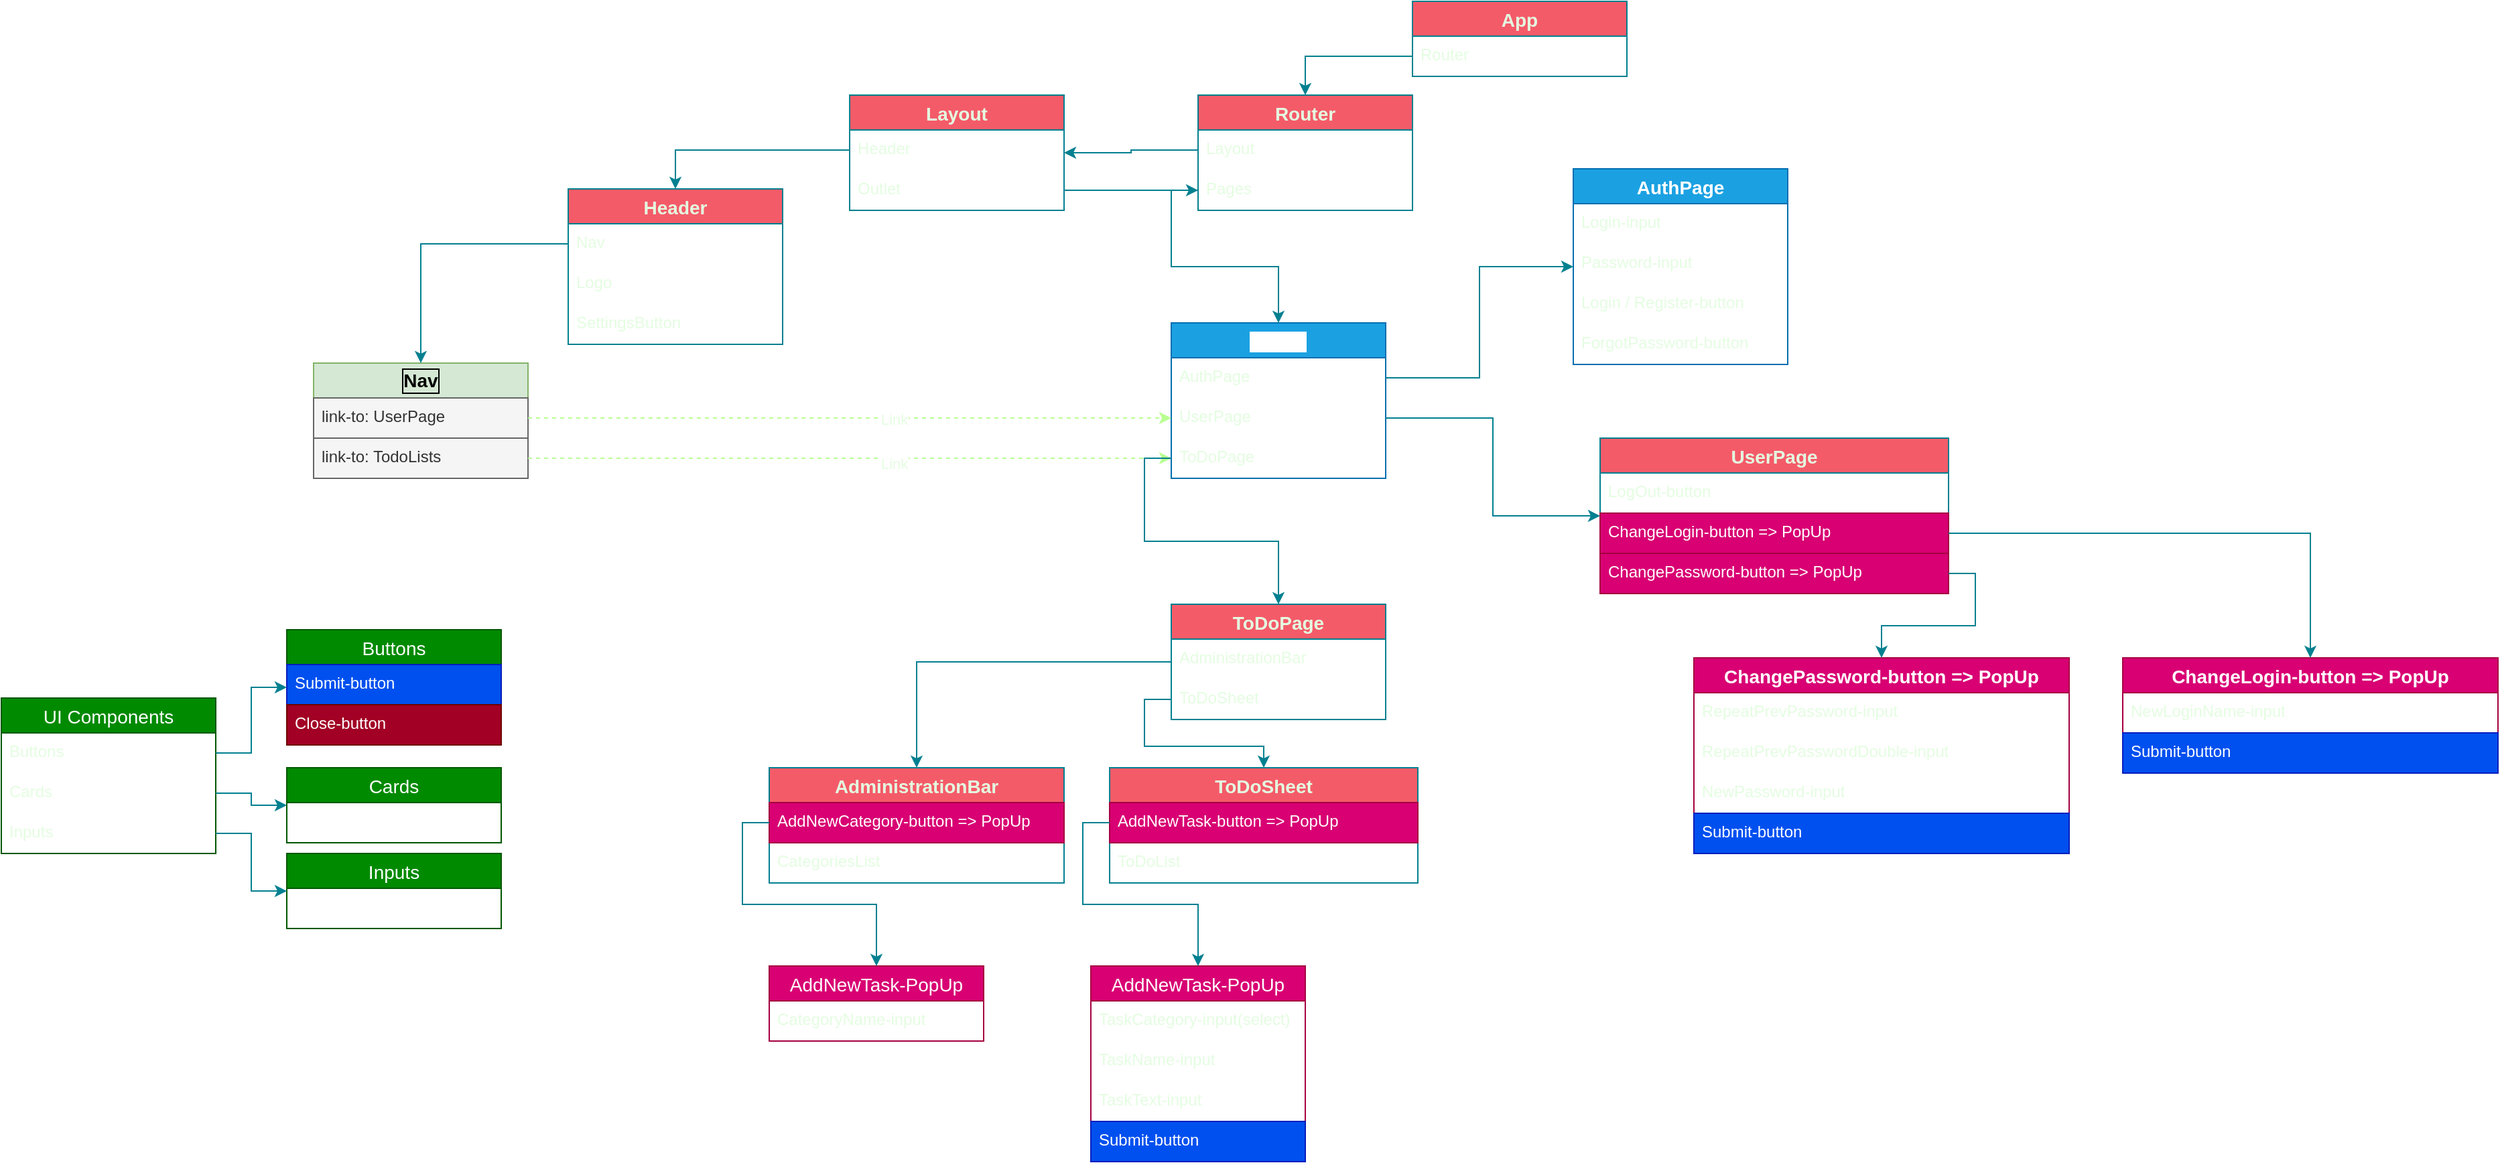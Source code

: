 <mxfile version="21.3.8" type="github">
  <diagram name="Страница 1" id="6tXET_UQnHRXLjtFdIph">
    <mxGraphModel dx="2261" dy="756" grid="1" gridSize="10" guides="1" tooltips="1" connect="1" arrows="1" fold="1" page="1" pageScale="1" pageWidth="827" pageHeight="1169" math="0" shadow="0">
      <root>
        <mxCell id="0" />
        <mxCell id="1" parent="0" />
        <mxCell id="IGXPedK8rDx9fx1_-4YQ-31" value="App" style="swimlane;fontStyle=1;childLayout=stackLayout;horizontal=1;startSize=26;horizontalStack=0;resizeParent=1;resizeParentMax=0;resizeLast=0;collapsible=1;marginBottom=0;align=center;fontSize=14;labelBackgroundColor=none;fillColor=#F45B69;strokeColor=#028090;fontColor=#E4FDE1;" vertex="1" parent="1">
          <mxGeometry x="640" y="30" width="160" height="56" as="geometry" />
        </mxCell>
        <mxCell id="IGXPedK8rDx9fx1_-4YQ-34" value="Router" style="text;strokeColor=none;fillColor=none;spacingLeft=4;spacingRight=4;overflow=hidden;rotatable=0;points=[[0,0.5],[1,0.5]];portConstraint=eastwest;fontSize=12;whiteSpace=wrap;html=1;labelBackgroundColor=none;fontColor=#E4FDE1;" vertex="1" parent="IGXPedK8rDx9fx1_-4YQ-31">
          <mxGeometry y="26" width="160" height="30" as="geometry" />
        </mxCell>
        <mxCell id="IGXPedK8rDx9fx1_-4YQ-39" value="Router" style="swimlane;fontStyle=1;childLayout=stackLayout;horizontal=1;startSize=26;horizontalStack=0;resizeParent=1;resizeParentMax=0;resizeLast=0;collapsible=1;marginBottom=0;align=center;fontSize=14;labelBackgroundColor=none;fillColor=#F45B69;strokeColor=#028090;fontColor=#E4FDE1;" vertex="1" parent="1">
          <mxGeometry x="480" y="100" width="160" height="86" as="geometry" />
        </mxCell>
        <mxCell id="IGXPedK8rDx9fx1_-4YQ-40" value="Layout" style="text;strokeColor=none;fillColor=none;spacingLeft=4;spacingRight=4;overflow=hidden;rotatable=0;points=[[0,0.5],[1,0.5]];portConstraint=eastwest;fontSize=12;whiteSpace=wrap;html=1;labelBackgroundColor=none;fontColor=#E4FDE1;" vertex="1" parent="IGXPedK8rDx9fx1_-4YQ-39">
          <mxGeometry y="26" width="160" height="30" as="geometry" />
        </mxCell>
        <mxCell id="IGXPedK8rDx9fx1_-4YQ-41" value="Pages" style="text;strokeColor=none;fillColor=none;spacingLeft=4;spacingRight=4;overflow=hidden;rotatable=0;points=[[0,0.5],[1,0.5]];portConstraint=eastwest;fontSize=12;whiteSpace=wrap;html=1;labelBackgroundColor=none;fontColor=#E4FDE1;" vertex="1" parent="IGXPedK8rDx9fx1_-4YQ-39">
          <mxGeometry y="56" width="160" height="30" as="geometry" />
        </mxCell>
        <mxCell id="IGXPedK8rDx9fx1_-4YQ-46" value="Pages" style="swimlane;fontStyle=1;childLayout=stackLayout;horizontal=1;startSize=26;horizontalStack=0;resizeParent=1;resizeParentMax=0;resizeLast=0;collapsible=1;marginBottom=0;align=center;fontSize=14;labelBackgroundColor=default;fillColor=#1ba1e2;strokeColor=#006EAF;fontColor=#ffffff;" vertex="1" parent="1">
          <mxGeometry x="460" y="270" width="160" height="116" as="geometry" />
        </mxCell>
        <mxCell id="IGXPedK8rDx9fx1_-4YQ-47" value="AuthPage" style="text;strokeColor=none;fillColor=none;spacingLeft=4;spacingRight=4;overflow=hidden;rotatable=0;points=[[0,0.5],[1,0.5]];portConstraint=eastwest;fontSize=12;whiteSpace=wrap;html=1;labelBackgroundColor=none;fontColor=#E4FDE1;" vertex="1" parent="IGXPedK8rDx9fx1_-4YQ-46">
          <mxGeometry y="26" width="160" height="30" as="geometry" />
        </mxCell>
        <mxCell id="IGXPedK8rDx9fx1_-4YQ-48" value="UserPage" style="text;strokeColor=none;fillColor=none;spacingLeft=4;spacingRight=4;overflow=hidden;rotatable=0;points=[[0,0.5],[1,0.5]];portConstraint=eastwest;fontSize=12;whiteSpace=wrap;html=1;labelBackgroundColor=none;fontColor=#E4FDE1;" vertex="1" parent="IGXPedK8rDx9fx1_-4YQ-46">
          <mxGeometry y="56" width="160" height="30" as="geometry" />
        </mxCell>
        <mxCell id="IGXPedK8rDx9fx1_-4YQ-68" value="ToDoPage" style="text;strokeColor=none;fillColor=none;spacingLeft=4;spacingRight=4;overflow=hidden;rotatable=0;points=[[0,0.5],[1,0.5]];portConstraint=eastwest;fontSize=12;whiteSpace=wrap;html=1;labelBackgroundColor=none;fontColor=#E4FDE1;" vertex="1" parent="IGXPedK8rDx9fx1_-4YQ-46">
          <mxGeometry y="86" width="160" height="30" as="geometry" />
        </mxCell>
        <mxCell id="IGXPedK8rDx9fx1_-4YQ-50" value="Layout" style="swimlane;fontStyle=1;childLayout=stackLayout;horizontal=1;startSize=26;horizontalStack=0;resizeParent=1;resizeParentMax=0;resizeLast=0;collapsible=1;marginBottom=0;align=center;fontSize=14;labelBackgroundColor=none;fillColor=#F45B69;strokeColor=#028090;fontColor=#E4FDE1;" vertex="1" parent="1">
          <mxGeometry x="220" y="100" width="160" height="86" as="geometry" />
        </mxCell>
        <mxCell id="IGXPedK8rDx9fx1_-4YQ-51" value="Header" style="text;strokeColor=none;fillColor=none;spacingLeft=4;spacingRight=4;overflow=hidden;rotatable=0;points=[[0,0.5],[1,0.5]];portConstraint=eastwest;fontSize=12;whiteSpace=wrap;html=1;labelBackgroundColor=none;fontColor=#E4FDE1;" vertex="1" parent="IGXPedK8rDx9fx1_-4YQ-50">
          <mxGeometry y="26" width="160" height="30" as="geometry" />
        </mxCell>
        <mxCell id="IGXPedK8rDx9fx1_-4YQ-52" value="Outlet" style="text;strokeColor=none;fillColor=none;spacingLeft=4;spacingRight=4;overflow=hidden;rotatable=0;points=[[0,0.5],[1,0.5]];portConstraint=eastwest;fontSize=12;whiteSpace=wrap;html=1;labelBackgroundColor=none;fontColor=#E4FDE1;" vertex="1" parent="IGXPedK8rDx9fx1_-4YQ-50">
          <mxGeometry y="56" width="160" height="30" as="geometry" />
        </mxCell>
        <mxCell id="IGXPedK8rDx9fx1_-4YQ-53" style="edgeStyle=orthogonalEdgeStyle;rounded=0;orthogonalLoop=1;jettySize=auto;html=1;labelBackgroundColor=none;strokeColor=#028090;fontColor=default;" edge="1" parent="1" source="IGXPedK8rDx9fx1_-4YQ-34" target="IGXPedK8rDx9fx1_-4YQ-39">
          <mxGeometry relative="1" as="geometry" />
        </mxCell>
        <mxCell id="IGXPedK8rDx9fx1_-4YQ-54" style="edgeStyle=orthogonalEdgeStyle;rounded=0;orthogonalLoop=1;jettySize=auto;html=1;labelBackgroundColor=none;strokeColor=#028090;fontColor=default;" edge="1" parent="1" source="IGXPedK8rDx9fx1_-4YQ-41" target="IGXPedK8rDx9fx1_-4YQ-46">
          <mxGeometry relative="1" as="geometry" />
        </mxCell>
        <mxCell id="IGXPedK8rDx9fx1_-4YQ-55" style="edgeStyle=orthogonalEdgeStyle;rounded=0;orthogonalLoop=1;jettySize=auto;html=1;labelBackgroundColor=none;strokeColor=#028090;fontColor=default;" edge="1" parent="1" source="IGXPedK8rDx9fx1_-4YQ-40" target="IGXPedK8rDx9fx1_-4YQ-50">
          <mxGeometry relative="1" as="geometry" />
        </mxCell>
        <mxCell id="IGXPedK8rDx9fx1_-4YQ-56" value="Header" style="swimlane;fontStyle=1;childLayout=stackLayout;horizontal=1;startSize=26;horizontalStack=0;resizeParent=1;resizeParentMax=0;resizeLast=0;collapsible=1;marginBottom=0;align=center;fontSize=14;labelBackgroundColor=none;fillColor=#F45B69;strokeColor=#028090;fontColor=#E4FDE1;" vertex="1" parent="1">
          <mxGeometry x="10" y="170" width="160" height="116" as="geometry" />
        </mxCell>
        <mxCell id="IGXPedK8rDx9fx1_-4YQ-58" value="Nav" style="text;strokeColor=none;fillColor=none;spacingLeft=4;spacingRight=4;overflow=hidden;rotatable=0;points=[[0,0.5],[1,0.5]];portConstraint=eastwest;fontSize=12;whiteSpace=wrap;html=1;labelBackgroundColor=none;fontColor=#E4FDE1;" vertex="1" parent="IGXPedK8rDx9fx1_-4YQ-56">
          <mxGeometry y="26" width="160" height="30" as="geometry" />
        </mxCell>
        <mxCell id="IGXPedK8rDx9fx1_-4YQ-59" value="Logo" style="text;strokeColor=none;fillColor=none;spacingLeft=4;spacingRight=4;overflow=hidden;rotatable=0;points=[[0,0.5],[1,0.5]];portConstraint=eastwest;fontSize=12;whiteSpace=wrap;html=1;labelBackgroundColor=none;fontColor=#E4FDE1;" vertex="1" parent="IGXPedK8rDx9fx1_-4YQ-56">
          <mxGeometry y="56" width="160" height="30" as="geometry" />
        </mxCell>
        <mxCell id="IGXPedK8rDx9fx1_-4YQ-60" value="SettingsButton" style="text;strokeColor=none;fillColor=none;spacingLeft=4;spacingRight=4;overflow=hidden;rotatable=0;points=[[0,0.5],[1,0.5]];portConstraint=eastwest;fontSize=12;whiteSpace=wrap;html=1;labelBackgroundColor=none;fontColor=#E4FDE1;" vertex="1" parent="IGXPedK8rDx9fx1_-4YQ-56">
          <mxGeometry y="86" width="160" height="30" as="geometry" />
        </mxCell>
        <mxCell id="IGXPedK8rDx9fx1_-4YQ-61" style="edgeStyle=orthogonalEdgeStyle;rounded=0;orthogonalLoop=1;jettySize=auto;html=1;labelBackgroundColor=none;strokeColor=#028090;fontColor=default;" edge="1" parent="1" source="IGXPedK8rDx9fx1_-4YQ-51" target="IGXPedK8rDx9fx1_-4YQ-56">
          <mxGeometry relative="1" as="geometry" />
        </mxCell>
        <mxCell id="IGXPedK8rDx9fx1_-4YQ-62" style="edgeStyle=orthogonalEdgeStyle;rounded=0;orthogonalLoop=1;jettySize=auto;html=1;labelBackgroundColor=none;strokeColor=#028090;fontColor=default;" edge="1" parent="1" source="IGXPedK8rDx9fx1_-4YQ-52" target="IGXPedK8rDx9fx1_-4YQ-41">
          <mxGeometry relative="1" as="geometry" />
        </mxCell>
        <mxCell id="IGXPedK8rDx9fx1_-4YQ-64" value="Nav" style="swimlane;fontStyle=1;childLayout=stackLayout;horizontal=1;startSize=26;horizontalStack=0;resizeParent=1;resizeParentMax=0;resizeLast=0;collapsible=1;marginBottom=0;align=center;fontSize=14;labelBackgroundColor=none;whiteSpace=wrap;fillColor=#d5e8d4;strokeColor=#82b366;labelBorderColor=default;fontColor=#000000;" vertex="1" parent="1">
          <mxGeometry x="-180" y="300" width="160" height="86" as="geometry" />
        </mxCell>
        <mxCell id="IGXPedK8rDx9fx1_-4YQ-65" value="link-to: UserPage" style="text;strokeColor=#666666;fillColor=#f5f5f5;spacingLeft=4;spacingRight=4;overflow=hidden;rotatable=0;points=[[0,0.5],[1,0.5]];portConstraint=eastwest;fontSize=12;whiteSpace=wrap;html=1;labelBackgroundColor=none;fontColor=#333333;" vertex="1" parent="IGXPedK8rDx9fx1_-4YQ-64">
          <mxGeometry y="26" width="160" height="30" as="geometry" />
        </mxCell>
        <mxCell id="IGXPedK8rDx9fx1_-4YQ-66" value="link-to: TodoLists" style="text;strokeColor=#666666;fillColor=#f5f5f5;spacingLeft=4;spacingRight=4;overflow=hidden;rotatable=0;points=[[0,0.5],[1,0.5]];portConstraint=eastwest;fontSize=12;whiteSpace=wrap;html=1;labelBackgroundColor=none;fontColor=#333333;" vertex="1" parent="IGXPedK8rDx9fx1_-4YQ-64">
          <mxGeometry y="56" width="160" height="30" as="geometry" />
        </mxCell>
        <mxCell id="IGXPedK8rDx9fx1_-4YQ-69" style="edgeStyle=orthogonalEdgeStyle;rounded=0;orthogonalLoop=1;jettySize=auto;html=1;strokeColor=#B9FF91;fontColor=#E4FDE1;fillColor=#d5e8d4;dashed=1;" edge="1" parent="1" source="IGXPedK8rDx9fx1_-4YQ-65" target="IGXPedK8rDx9fx1_-4YQ-48">
          <mxGeometry relative="1" as="geometry" />
        </mxCell>
        <mxCell id="IGXPedK8rDx9fx1_-4YQ-105" value="Link" style="edgeLabel;html=1;align=center;verticalAlign=middle;resizable=0;points=[];fontColor=#E4FDE1;" vertex="1" connectable="0" parent="IGXPedK8rDx9fx1_-4YQ-69">
          <mxGeometry x="0.138" y="-1" relative="1" as="geometry">
            <mxPoint as="offset" />
          </mxGeometry>
        </mxCell>
        <mxCell id="IGXPedK8rDx9fx1_-4YQ-70" style="edgeStyle=orthogonalEdgeStyle;rounded=0;orthogonalLoop=1;jettySize=auto;html=1;strokeColor=#B9FF91;fontColor=#E4FDE1;fillColor=#d5e8d4;dashed=1;" edge="1" parent="1" source="IGXPedK8rDx9fx1_-4YQ-66" target="IGXPedK8rDx9fx1_-4YQ-68">
          <mxGeometry relative="1" as="geometry" />
        </mxCell>
        <mxCell id="IGXPedK8rDx9fx1_-4YQ-104" value="Link" style="edgeLabel;html=1;align=center;verticalAlign=middle;resizable=0;points=[];fontColor=#E4FDE1;" vertex="1" connectable="0" parent="IGXPedK8rDx9fx1_-4YQ-70">
          <mxGeometry x="0.138" y="-4" relative="1" as="geometry">
            <mxPoint as="offset" />
          </mxGeometry>
        </mxCell>
        <mxCell id="IGXPedK8rDx9fx1_-4YQ-71" style="edgeStyle=orthogonalEdgeStyle;rounded=0;orthogonalLoop=1;jettySize=auto;html=1;strokeColor=#028090;fontColor=#E4FDE1;fillColor=#F45B69;" edge="1" parent="1" source="IGXPedK8rDx9fx1_-4YQ-58" target="IGXPedK8rDx9fx1_-4YQ-64">
          <mxGeometry relative="1" as="geometry" />
        </mxCell>
        <mxCell id="IGXPedK8rDx9fx1_-4YQ-72" value="AuthPage" style="swimlane;fontStyle=1;childLayout=stackLayout;horizontal=1;startSize=26;horizontalStack=0;resizeParent=1;resizeParentMax=0;resizeLast=0;collapsible=1;marginBottom=0;align=center;fontSize=14;labelBackgroundColor=none;fillColor=#1ba1e2;strokeColor=#006EAF;fontColor=#ffffff;" vertex="1" parent="1">
          <mxGeometry x="760" y="155" width="160" height="146" as="geometry" />
        </mxCell>
        <mxCell id="IGXPedK8rDx9fx1_-4YQ-73" value="Login-input" style="text;strokeColor=none;fillColor=none;spacingLeft=4;spacingRight=4;overflow=hidden;rotatable=0;points=[[0,0.5],[1,0.5]];portConstraint=eastwest;fontSize=12;whiteSpace=wrap;html=1;labelBackgroundColor=none;fontColor=#E4FDE1;" vertex="1" parent="IGXPedK8rDx9fx1_-4YQ-72">
          <mxGeometry y="26" width="160" height="30" as="geometry" />
        </mxCell>
        <mxCell id="IGXPedK8rDx9fx1_-4YQ-74" value="Password-input" style="text;strokeColor=none;fillColor=none;spacingLeft=4;spacingRight=4;overflow=hidden;rotatable=0;points=[[0,0.5],[1,0.5]];portConstraint=eastwest;fontSize=12;whiteSpace=wrap;html=1;labelBackgroundColor=none;fontColor=#E4FDE1;" vertex="1" parent="IGXPedK8rDx9fx1_-4YQ-72">
          <mxGeometry y="56" width="160" height="30" as="geometry" />
        </mxCell>
        <mxCell id="IGXPedK8rDx9fx1_-4YQ-75" value="Login / Register-button" style="text;strokeColor=none;fillColor=none;spacingLeft=4;spacingRight=4;overflow=hidden;rotatable=0;points=[[0,0.5],[1,0.5]];portConstraint=eastwest;fontSize=12;whiteSpace=wrap;html=1;labelBackgroundColor=none;fontColor=#E4FDE1;" vertex="1" parent="IGXPedK8rDx9fx1_-4YQ-72">
          <mxGeometry y="86" width="160" height="30" as="geometry" />
        </mxCell>
        <mxCell id="IGXPedK8rDx9fx1_-4YQ-82" value="ForgotPassword-button" style="text;strokeColor=none;fillColor=none;spacingLeft=4;spacingRight=4;overflow=hidden;rotatable=0;points=[[0,0.5],[1,0.5]];portConstraint=eastwest;fontSize=12;whiteSpace=wrap;html=1;labelBackgroundColor=none;fontColor=#E4FDE1;" vertex="1" parent="IGXPedK8rDx9fx1_-4YQ-72">
          <mxGeometry y="116" width="160" height="30" as="geometry" />
        </mxCell>
        <mxCell id="IGXPedK8rDx9fx1_-4YQ-77" style="edgeStyle=orthogonalEdgeStyle;rounded=0;orthogonalLoop=1;jettySize=auto;html=1;strokeColor=#028090;fontColor=#E4FDE1;fillColor=#F45B69;" edge="1" parent="1" source="IGXPedK8rDx9fx1_-4YQ-47" target="IGXPedK8rDx9fx1_-4YQ-72">
          <mxGeometry relative="1" as="geometry" />
        </mxCell>
        <mxCell id="IGXPedK8rDx9fx1_-4YQ-78" value="UserPage" style="swimlane;fontStyle=1;childLayout=stackLayout;horizontal=1;startSize=26;horizontalStack=0;resizeParent=1;resizeParentMax=0;resizeLast=0;collapsible=1;marginBottom=0;align=center;fontSize=14;labelBackgroundColor=none;fillColor=#F45B69;strokeColor=#028090;fontColor=#E4FDE1;" vertex="1" parent="1">
          <mxGeometry x="780" y="356" width="260" height="116" as="geometry" />
        </mxCell>
        <mxCell id="IGXPedK8rDx9fx1_-4YQ-79" value="LogOut-button" style="text;strokeColor=none;fillColor=none;spacingLeft=4;spacingRight=4;overflow=hidden;rotatable=0;points=[[0,0.5],[1,0.5]];portConstraint=eastwest;fontSize=12;whiteSpace=wrap;html=1;labelBackgroundColor=none;fontColor=#E4FDE1;" vertex="1" parent="IGXPedK8rDx9fx1_-4YQ-78">
          <mxGeometry y="26" width="260" height="30" as="geometry" />
        </mxCell>
        <mxCell id="IGXPedK8rDx9fx1_-4YQ-83" value="ChangeLogin-button =&amp;gt; PopUp" style="text;strokeColor=#A50040;fillColor=#d80073;spacingLeft=4;spacingRight=4;overflow=hidden;rotatable=0;points=[[0,0.5],[1,0.5]];portConstraint=eastwest;fontSize=12;whiteSpace=wrap;html=1;labelBackgroundColor=none;fontColor=#ffffff;" vertex="1" parent="IGXPedK8rDx9fx1_-4YQ-78">
          <mxGeometry y="56" width="260" height="30" as="geometry" />
        </mxCell>
        <mxCell id="IGXPedK8rDx9fx1_-4YQ-80" value="ChangePassword-button =&amp;gt; PopUp" style="text;strokeColor=#A50040;fillColor=#d80073;spacingLeft=4;spacingRight=4;overflow=hidden;rotatable=0;points=[[0,0.5],[1,0.5]];portConstraint=eastwest;fontSize=12;whiteSpace=wrap;html=1;labelBackgroundColor=none;fontColor=#ffffff;" vertex="1" parent="IGXPedK8rDx9fx1_-4YQ-78">
          <mxGeometry y="86" width="260" height="30" as="geometry" />
        </mxCell>
        <mxCell id="IGXPedK8rDx9fx1_-4YQ-84" style="edgeStyle=orthogonalEdgeStyle;rounded=0;orthogonalLoop=1;jettySize=auto;html=1;strokeColor=#028090;fontColor=#E4FDE1;fillColor=#F45B69;" edge="1" parent="1" source="IGXPedK8rDx9fx1_-4YQ-48" target="IGXPedK8rDx9fx1_-4YQ-78">
          <mxGeometry relative="1" as="geometry" />
        </mxCell>
        <mxCell id="IGXPedK8rDx9fx1_-4YQ-98" style="edgeStyle=orthogonalEdgeStyle;rounded=0;orthogonalLoop=1;jettySize=auto;html=1;strokeColor=#028090;fontColor=#E4FDE1;fillColor=#F45B69;" edge="1" parent="1" source="IGXPedK8rDx9fx1_-4YQ-85" target="IGXPedK8rDx9fx1_-4YQ-92">
          <mxGeometry relative="1" as="geometry" />
        </mxCell>
        <mxCell id="IGXPedK8rDx9fx1_-4YQ-85" value="ToDoPage" style="swimlane;fontStyle=1;childLayout=stackLayout;horizontal=1;startSize=26;horizontalStack=0;resizeParent=1;resizeParentMax=0;resizeLast=0;collapsible=1;marginBottom=0;align=center;fontSize=14;labelBackgroundColor=none;fillColor=#F45B69;strokeColor=#028090;fontColor=#E4FDE1;" vertex="1" parent="1">
          <mxGeometry x="460" y="480" width="160" height="86" as="geometry" />
        </mxCell>
        <mxCell id="IGXPedK8rDx9fx1_-4YQ-88" value="AdministrationBar" style="text;strokeColor=none;fillColor=none;spacingLeft=4;spacingRight=4;overflow=hidden;rotatable=0;points=[[0,0.5],[1,0.5]];portConstraint=eastwest;fontSize=12;whiteSpace=wrap;html=1;labelBackgroundColor=none;fontColor=#E4FDE1;" vertex="1" parent="IGXPedK8rDx9fx1_-4YQ-85">
          <mxGeometry y="26" width="160" height="30" as="geometry" />
        </mxCell>
        <mxCell id="IGXPedK8rDx9fx1_-4YQ-91" value="ToDoSheet" style="text;strokeColor=none;fillColor=none;spacingLeft=4;spacingRight=4;overflow=hidden;rotatable=0;points=[[0,0.5],[1,0.5]];portConstraint=eastwest;fontSize=12;whiteSpace=wrap;html=1;labelBackgroundColor=none;fontColor=#E4FDE1;" vertex="1" parent="IGXPedK8rDx9fx1_-4YQ-85">
          <mxGeometry y="56" width="160" height="30" as="geometry" />
        </mxCell>
        <mxCell id="IGXPedK8rDx9fx1_-4YQ-90" style="edgeStyle=orthogonalEdgeStyle;rounded=0;orthogonalLoop=1;jettySize=auto;html=1;strokeColor=#028090;fontColor=#E4FDE1;fillColor=#F45B69;" edge="1" parent="1" source="IGXPedK8rDx9fx1_-4YQ-68" target="IGXPedK8rDx9fx1_-4YQ-85">
          <mxGeometry relative="1" as="geometry" />
        </mxCell>
        <mxCell id="IGXPedK8rDx9fx1_-4YQ-92" value="AdministrationBar" style="swimlane;fontStyle=1;childLayout=stackLayout;horizontal=1;startSize=26;horizontalStack=0;resizeParent=1;resizeParentMax=0;resizeLast=0;collapsible=1;marginBottom=0;align=center;fontSize=14;labelBackgroundColor=none;fillColor=#F45B69;strokeColor=#028090;fontColor=#E4FDE1;" vertex="1" parent="1">
          <mxGeometry x="160" y="602" width="220" height="86" as="geometry" />
        </mxCell>
        <mxCell id="IGXPedK8rDx9fx1_-4YQ-94" value="AddNewCategory-button =&amp;gt; PopUp" style="text;strokeColor=#A50040;fillColor=#d80073;spacingLeft=4;spacingRight=4;overflow=hidden;rotatable=0;points=[[0,0.5],[1,0.5]];portConstraint=eastwest;fontSize=12;whiteSpace=wrap;html=1;labelBackgroundColor=none;fontColor=#ffffff;" vertex="1" parent="IGXPedK8rDx9fx1_-4YQ-92">
          <mxGeometry y="26" width="220" height="30" as="geometry" />
        </mxCell>
        <mxCell id="IGXPedK8rDx9fx1_-4YQ-93" value="CategoriesList" style="text;strokeColor=none;fillColor=none;spacingLeft=4;spacingRight=4;overflow=hidden;rotatable=0;points=[[0,0.5],[1,0.5]];portConstraint=eastwest;fontSize=12;whiteSpace=wrap;html=1;labelBackgroundColor=none;fontColor=#E4FDE1;" vertex="1" parent="IGXPedK8rDx9fx1_-4YQ-92">
          <mxGeometry y="56" width="220" height="30" as="geometry" />
        </mxCell>
        <mxCell id="IGXPedK8rDx9fx1_-4YQ-95" value="ToDoSheet" style="swimlane;fontStyle=1;childLayout=stackLayout;horizontal=1;startSize=26;horizontalStack=0;resizeParent=1;resizeParentMax=0;resizeLast=0;collapsible=1;marginBottom=0;align=center;fontSize=14;labelBackgroundColor=none;fillColor=#F45B69;strokeColor=#028090;fontColor=#E4FDE1;" vertex="1" parent="1">
          <mxGeometry x="414" y="602" width="230" height="86" as="geometry" />
        </mxCell>
        <mxCell id="IGXPedK8rDx9fx1_-4YQ-96" value="AddNewTask-button =&amp;gt; PopUp" style="text;strokeColor=#A50040;fillColor=#d80073;spacingLeft=4;spacingRight=4;overflow=hidden;rotatable=0;points=[[0,0.5],[1,0.5]];portConstraint=eastwest;fontSize=12;whiteSpace=wrap;html=1;labelBackgroundColor=none;fontColor=#ffffff;" vertex="1" parent="IGXPedK8rDx9fx1_-4YQ-95">
          <mxGeometry y="26" width="230" height="30" as="geometry" />
        </mxCell>
        <mxCell id="IGXPedK8rDx9fx1_-4YQ-97" value="ToDoList" style="text;strokeColor=none;fillColor=none;spacingLeft=4;spacingRight=4;overflow=hidden;rotatable=0;points=[[0,0.5],[1,0.5]];portConstraint=eastwest;fontSize=12;whiteSpace=wrap;html=1;labelBackgroundColor=none;fontColor=#E4FDE1;" vertex="1" parent="IGXPedK8rDx9fx1_-4YQ-95">
          <mxGeometry y="56" width="230" height="30" as="geometry" />
        </mxCell>
        <mxCell id="IGXPedK8rDx9fx1_-4YQ-99" style="edgeStyle=orthogonalEdgeStyle;rounded=0;orthogonalLoop=1;jettySize=auto;html=1;strokeColor=#028090;fontColor=#E4FDE1;fillColor=#F45B69;" edge="1" parent="1" source="IGXPedK8rDx9fx1_-4YQ-91" target="IGXPedK8rDx9fx1_-4YQ-95">
          <mxGeometry relative="1" as="geometry" />
        </mxCell>
        <mxCell id="IGXPedK8rDx9fx1_-4YQ-100" value="AddNewTask-PopUp" style="swimlane;fontStyle=0;childLayout=stackLayout;horizontal=1;startSize=26;horizontalStack=0;resizeParent=1;resizeParentMax=0;resizeLast=0;collapsible=1;marginBottom=0;align=center;fontSize=14;labelBackgroundColor=none;fillColor=#d80073;strokeColor=#A50040;fontColor=#ffffff;" vertex="1" parent="1">
          <mxGeometry x="400" y="750" width="160" height="146" as="geometry" />
        </mxCell>
        <mxCell id="IGXPedK8rDx9fx1_-4YQ-101" value="TaskCategory-input(select)" style="text;strokeColor=none;fillColor=none;spacingLeft=4;spacingRight=4;overflow=hidden;rotatable=0;points=[[0,0.5],[1,0.5]];portConstraint=eastwest;fontSize=12;whiteSpace=wrap;html=1;labelBackgroundColor=none;fontColor=#E4FDE1;" vertex="1" parent="IGXPedK8rDx9fx1_-4YQ-100">
          <mxGeometry y="26" width="160" height="30" as="geometry" />
        </mxCell>
        <mxCell id="IGXPedK8rDx9fx1_-4YQ-102" value="TaskName-input" style="text;strokeColor=none;fillColor=none;spacingLeft=4;spacingRight=4;overflow=hidden;rotatable=0;points=[[0,0.5],[1,0.5]];portConstraint=eastwest;fontSize=12;whiteSpace=wrap;html=1;labelBackgroundColor=none;fontColor=#E4FDE1;" vertex="1" parent="IGXPedK8rDx9fx1_-4YQ-100">
          <mxGeometry y="56" width="160" height="30" as="geometry" />
        </mxCell>
        <mxCell id="IGXPedK8rDx9fx1_-4YQ-108" value="TaskText-input&lt;br&gt;" style="text;strokeColor=none;fillColor=none;spacingLeft=4;spacingRight=4;overflow=hidden;rotatable=0;points=[[0,0.5],[1,0.5]];portConstraint=eastwest;fontSize=12;whiteSpace=wrap;html=1;labelBackgroundColor=none;fontColor=#E4FDE1;" vertex="1" parent="IGXPedK8rDx9fx1_-4YQ-100">
          <mxGeometry y="86" width="160" height="30" as="geometry" />
        </mxCell>
        <mxCell id="IGXPedK8rDx9fx1_-4YQ-106" value="Submit-button" style="text;strokeColor=#001DBC;fillColor=#0050ef;spacingLeft=4;spacingRight=4;overflow=hidden;rotatable=0;points=[[0,0.5],[1,0.5]];portConstraint=eastwest;fontSize=12;whiteSpace=wrap;html=1;labelBackgroundColor=none;fontColor=#ffffff;" vertex="1" parent="IGXPedK8rDx9fx1_-4YQ-100">
          <mxGeometry y="116" width="160" height="30" as="geometry" />
        </mxCell>
        <mxCell id="IGXPedK8rDx9fx1_-4YQ-109" value="AddNewTask-PopUp" style="swimlane;fontStyle=0;childLayout=stackLayout;horizontal=1;startSize=26;horizontalStack=0;resizeParent=1;resizeParentMax=0;resizeLast=0;collapsible=1;marginBottom=0;align=center;fontSize=14;labelBackgroundColor=none;fillColor=#d80073;strokeColor=#A50040;fontColor=#ffffff;" vertex="1" parent="1">
          <mxGeometry x="160" y="750" width="160" height="56" as="geometry" />
        </mxCell>
        <mxCell id="IGXPedK8rDx9fx1_-4YQ-111" value="CategoryName-input" style="text;strokeColor=none;fillColor=none;spacingLeft=4;spacingRight=4;overflow=hidden;rotatable=0;points=[[0,0.5],[1,0.5]];portConstraint=eastwest;fontSize=12;whiteSpace=wrap;html=1;labelBackgroundColor=none;fontColor=#E4FDE1;" vertex="1" parent="IGXPedK8rDx9fx1_-4YQ-109">
          <mxGeometry y="26" width="160" height="30" as="geometry" />
        </mxCell>
        <mxCell id="IGXPedK8rDx9fx1_-4YQ-114" style="edgeStyle=orthogonalEdgeStyle;rounded=0;orthogonalLoop=1;jettySize=auto;html=1;strokeColor=#028090;fontColor=#E4FDE1;fillColor=#F45B69;" edge="1" parent="1" source="IGXPedK8rDx9fx1_-4YQ-96" target="IGXPedK8rDx9fx1_-4YQ-100">
          <mxGeometry relative="1" as="geometry" />
        </mxCell>
        <mxCell id="IGXPedK8rDx9fx1_-4YQ-115" style="edgeStyle=orthogonalEdgeStyle;rounded=0;orthogonalLoop=1;jettySize=auto;html=1;strokeColor=#028090;fontColor=#E4FDE1;fillColor=#F45B69;" edge="1" parent="1" source="IGXPedK8rDx9fx1_-4YQ-94" target="IGXPedK8rDx9fx1_-4YQ-109">
          <mxGeometry relative="1" as="geometry" />
        </mxCell>
        <mxCell id="IGXPedK8rDx9fx1_-4YQ-116" value="ChangePassword-button =&gt; PopUp" style="swimlane;fontStyle=1;childLayout=stackLayout;horizontal=1;startSize=26;horizontalStack=0;resizeParent=1;resizeParentMax=0;resizeLast=0;collapsible=1;marginBottom=0;align=center;fontSize=14;labelBackgroundColor=none;fillColor=#d80073;strokeColor=#A50040;fontColor=#ffffff;" vertex="1" parent="1">
          <mxGeometry x="850" y="520" width="280" height="146" as="geometry" />
        </mxCell>
        <mxCell id="IGXPedK8rDx9fx1_-4YQ-118" value="RepeatPrevPassword-input" style="text;strokeColor=none;fillColor=none;spacingLeft=4;spacingRight=4;overflow=hidden;rotatable=0;points=[[0,0.5],[1,0.5]];portConstraint=eastwest;fontSize=12;whiteSpace=wrap;html=1;labelBackgroundColor=none;fontColor=#E4FDE1;" vertex="1" parent="IGXPedK8rDx9fx1_-4YQ-116">
          <mxGeometry y="26" width="280" height="30" as="geometry" />
        </mxCell>
        <mxCell id="IGXPedK8rDx9fx1_-4YQ-120" value="RepeatPrevPasswordDouble-input" style="text;strokeColor=none;fillColor=none;spacingLeft=4;spacingRight=4;overflow=hidden;rotatable=0;points=[[0,0.5],[1,0.5]];portConstraint=eastwest;fontSize=12;whiteSpace=wrap;html=1;labelBackgroundColor=none;fontColor=#E4FDE1;" vertex="1" parent="IGXPedK8rDx9fx1_-4YQ-116">
          <mxGeometry y="56" width="280" height="30" as="geometry" />
        </mxCell>
        <mxCell id="IGXPedK8rDx9fx1_-4YQ-121" value="NewPassword-input" style="text;strokeColor=none;fillColor=none;spacingLeft=4;spacingRight=4;overflow=hidden;rotatable=0;points=[[0,0.5],[1,0.5]];portConstraint=eastwest;fontSize=12;whiteSpace=wrap;html=1;labelBackgroundColor=none;fontColor=#E4FDE1;" vertex="1" parent="IGXPedK8rDx9fx1_-4YQ-116">
          <mxGeometry y="86" width="280" height="30" as="geometry" />
        </mxCell>
        <mxCell id="IGXPedK8rDx9fx1_-4YQ-122" value="Submit-button" style="text;strokeColor=#001DBC;fillColor=#0050ef;spacingLeft=4;spacingRight=4;overflow=hidden;rotatable=0;points=[[0,0.5],[1,0.5]];portConstraint=eastwest;fontSize=12;whiteSpace=wrap;html=1;labelBackgroundColor=none;fontColor=#ffffff;" vertex="1" parent="IGXPedK8rDx9fx1_-4YQ-116">
          <mxGeometry y="116" width="280" height="30" as="geometry" />
        </mxCell>
        <mxCell id="IGXPedK8rDx9fx1_-4YQ-123" style="edgeStyle=orthogonalEdgeStyle;rounded=0;orthogonalLoop=1;jettySize=auto;html=1;strokeColor=#028090;fontColor=#E4FDE1;fillColor=#F45B69;" edge="1" parent="1" source="IGXPedK8rDx9fx1_-4YQ-80" target="IGXPedK8rDx9fx1_-4YQ-116">
          <mxGeometry relative="1" as="geometry" />
        </mxCell>
        <mxCell id="IGXPedK8rDx9fx1_-4YQ-124" value="ChangeLogin-button =&gt; PopUp" style="swimlane;fontStyle=1;childLayout=stackLayout;horizontal=1;startSize=26;horizontalStack=0;resizeParent=1;resizeParentMax=0;resizeLast=0;collapsible=1;marginBottom=0;align=center;fontSize=14;labelBackgroundColor=none;fillColor=#d80073;strokeColor=#A50040;fontColor=#ffffff;" vertex="1" parent="1">
          <mxGeometry x="1170" y="520" width="280" height="86" as="geometry" />
        </mxCell>
        <mxCell id="IGXPedK8rDx9fx1_-4YQ-127" value="NewLoginName-input" style="text;strokeColor=none;fillColor=none;spacingLeft=4;spacingRight=4;overflow=hidden;rotatable=0;points=[[0,0.5],[1,0.5]];portConstraint=eastwest;fontSize=12;whiteSpace=wrap;html=1;labelBackgroundColor=none;fontColor=#E4FDE1;" vertex="1" parent="IGXPedK8rDx9fx1_-4YQ-124">
          <mxGeometry y="26" width="280" height="30" as="geometry" />
        </mxCell>
        <mxCell id="IGXPedK8rDx9fx1_-4YQ-128" value="Submit-button" style="text;strokeColor=#001DBC;fillColor=#0050ef;spacingLeft=4;spacingRight=4;overflow=hidden;rotatable=0;points=[[0,0.5],[1,0.5]];portConstraint=eastwest;fontSize=12;whiteSpace=wrap;html=1;labelBackgroundColor=none;fontColor=#ffffff;" vertex="1" parent="IGXPedK8rDx9fx1_-4YQ-124">
          <mxGeometry y="56" width="280" height="30" as="geometry" />
        </mxCell>
        <mxCell id="IGXPedK8rDx9fx1_-4YQ-129" style="edgeStyle=orthogonalEdgeStyle;rounded=0;orthogonalLoop=1;jettySize=auto;html=1;strokeColor=#028090;fontColor=#E4FDE1;fillColor=#F45B69;" edge="1" parent="1" source="IGXPedK8rDx9fx1_-4YQ-83" target="IGXPedK8rDx9fx1_-4YQ-124">
          <mxGeometry relative="1" as="geometry" />
        </mxCell>
        <mxCell id="IGXPedK8rDx9fx1_-4YQ-130" value="UI Components" style="swimlane;fontStyle=0;childLayout=stackLayout;horizontal=1;startSize=26;horizontalStack=0;resizeParent=1;resizeParentMax=0;resizeLast=0;collapsible=1;marginBottom=0;align=center;fontSize=14;strokeColor=#005700;fillColor=#008a00;fontColor=#ffffff;" vertex="1" parent="1">
          <mxGeometry x="-413" y="550" width="160" height="116" as="geometry" />
        </mxCell>
        <mxCell id="IGXPedK8rDx9fx1_-4YQ-131" value="Buttons" style="text;strokeColor=none;fillColor=none;spacingLeft=4;spacingRight=4;overflow=hidden;rotatable=0;points=[[0,0.5],[1,0.5]];portConstraint=eastwest;fontSize=12;whiteSpace=wrap;html=1;fontColor=#E4FDE1;" vertex="1" parent="IGXPedK8rDx9fx1_-4YQ-130">
          <mxGeometry y="26" width="160" height="30" as="geometry" />
        </mxCell>
        <mxCell id="IGXPedK8rDx9fx1_-4YQ-132" value="Cards" style="text;strokeColor=none;fillColor=none;spacingLeft=4;spacingRight=4;overflow=hidden;rotatable=0;points=[[0,0.5],[1,0.5]];portConstraint=eastwest;fontSize=12;whiteSpace=wrap;html=1;fontColor=#E4FDE1;" vertex="1" parent="IGXPedK8rDx9fx1_-4YQ-130">
          <mxGeometry y="56" width="160" height="30" as="geometry" />
        </mxCell>
        <mxCell id="IGXPedK8rDx9fx1_-4YQ-133" value="Inputs" style="text;strokeColor=none;fillColor=none;spacingLeft=4;spacingRight=4;overflow=hidden;rotatable=0;points=[[0,0.5],[1,0.5]];portConstraint=eastwest;fontSize=12;whiteSpace=wrap;html=1;fontColor=#E4FDE1;" vertex="1" parent="IGXPedK8rDx9fx1_-4YQ-130">
          <mxGeometry y="86" width="160" height="30" as="geometry" />
        </mxCell>
        <mxCell id="IGXPedK8rDx9fx1_-4YQ-135" value="Buttons" style="swimlane;fontStyle=0;childLayout=stackLayout;horizontal=1;startSize=26;horizontalStack=0;resizeParent=1;resizeParentMax=0;resizeLast=0;collapsible=1;marginBottom=0;align=center;fontSize=14;strokeColor=#005700;fillColor=#008a00;fontColor=#ffffff;" vertex="1" parent="1">
          <mxGeometry x="-200" y="499" width="160" height="86" as="geometry" />
        </mxCell>
        <mxCell id="IGXPedK8rDx9fx1_-4YQ-113" value="Submit-button" style="text;strokeColor=#001DBC;fillColor=#0050ef;spacingLeft=4;spacingRight=4;overflow=hidden;rotatable=0;points=[[0,0.5],[1,0.5]];portConstraint=eastwest;fontSize=12;whiteSpace=wrap;html=1;labelBackgroundColor=none;fontColor=#ffffff;" vertex="1" parent="IGXPedK8rDx9fx1_-4YQ-135">
          <mxGeometry y="26" width="160" height="30" as="geometry" />
        </mxCell>
        <mxCell id="IGXPedK8rDx9fx1_-4YQ-140" value="Close-button" style="text;strokeColor=#6F0000;fillColor=#a20025;spacingLeft=4;spacingRight=4;overflow=hidden;rotatable=0;points=[[0,0.5],[1,0.5]];portConstraint=eastwest;fontSize=12;whiteSpace=wrap;html=1;labelBackgroundColor=none;fontColor=#ffffff;" vertex="1" parent="IGXPedK8rDx9fx1_-4YQ-135">
          <mxGeometry y="56" width="160" height="30" as="geometry" />
        </mxCell>
        <mxCell id="IGXPedK8rDx9fx1_-4YQ-139" style="edgeStyle=orthogonalEdgeStyle;rounded=0;orthogonalLoop=1;jettySize=auto;html=1;strokeColor=#028090;fontColor=#E4FDE1;fillColor=#F45B69;" edge="1" parent="1" source="IGXPedK8rDx9fx1_-4YQ-131" target="IGXPedK8rDx9fx1_-4YQ-135">
          <mxGeometry relative="1" as="geometry" />
        </mxCell>
        <mxCell id="IGXPedK8rDx9fx1_-4YQ-141" value="Cards" style="swimlane;fontStyle=0;childLayout=stackLayout;horizontal=1;startSize=26;horizontalStack=0;resizeParent=1;resizeParentMax=0;resizeLast=0;collapsible=1;marginBottom=0;align=center;fontSize=14;strokeColor=#005700;fillColor=#008a00;fontColor=#ffffff;" vertex="1" parent="1">
          <mxGeometry x="-200" y="602" width="160" height="56" as="geometry" />
        </mxCell>
        <mxCell id="IGXPedK8rDx9fx1_-4YQ-144" style="edgeStyle=orthogonalEdgeStyle;rounded=0;orthogonalLoop=1;jettySize=auto;html=1;strokeColor=#028090;fontColor=#E4FDE1;fillColor=#F45B69;" edge="1" parent="1" source="IGXPedK8rDx9fx1_-4YQ-132" target="IGXPedK8rDx9fx1_-4YQ-141">
          <mxGeometry relative="1" as="geometry" />
        </mxCell>
        <mxCell id="IGXPedK8rDx9fx1_-4YQ-145" value="Inputs" style="swimlane;fontStyle=0;childLayout=stackLayout;horizontal=1;startSize=26;horizontalStack=0;resizeParent=1;resizeParentMax=0;resizeLast=0;collapsible=1;marginBottom=0;align=center;fontSize=14;strokeColor=#005700;fillColor=#008a00;fontColor=#ffffff;" vertex="1" parent="1">
          <mxGeometry x="-200" y="666" width="160" height="56" as="geometry" />
        </mxCell>
        <mxCell id="IGXPedK8rDx9fx1_-4YQ-146" style="edgeStyle=orthogonalEdgeStyle;rounded=0;orthogonalLoop=1;jettySize=auto;html=1;strokeColor=#028090;fontColor=#E4FDE1;fillColor=#F45B69;" edge="1" parent="1" source="IGXPedK8rDx9fx1_-4YQ-133" target="IGXPedK8rDx9fx1_-4YQ-145">
          <mxGeometry relative="1" as="geometry" />
        </mxCell>
      </root>
    </mxGraphModel>
  </diagram>
</mxfile>
